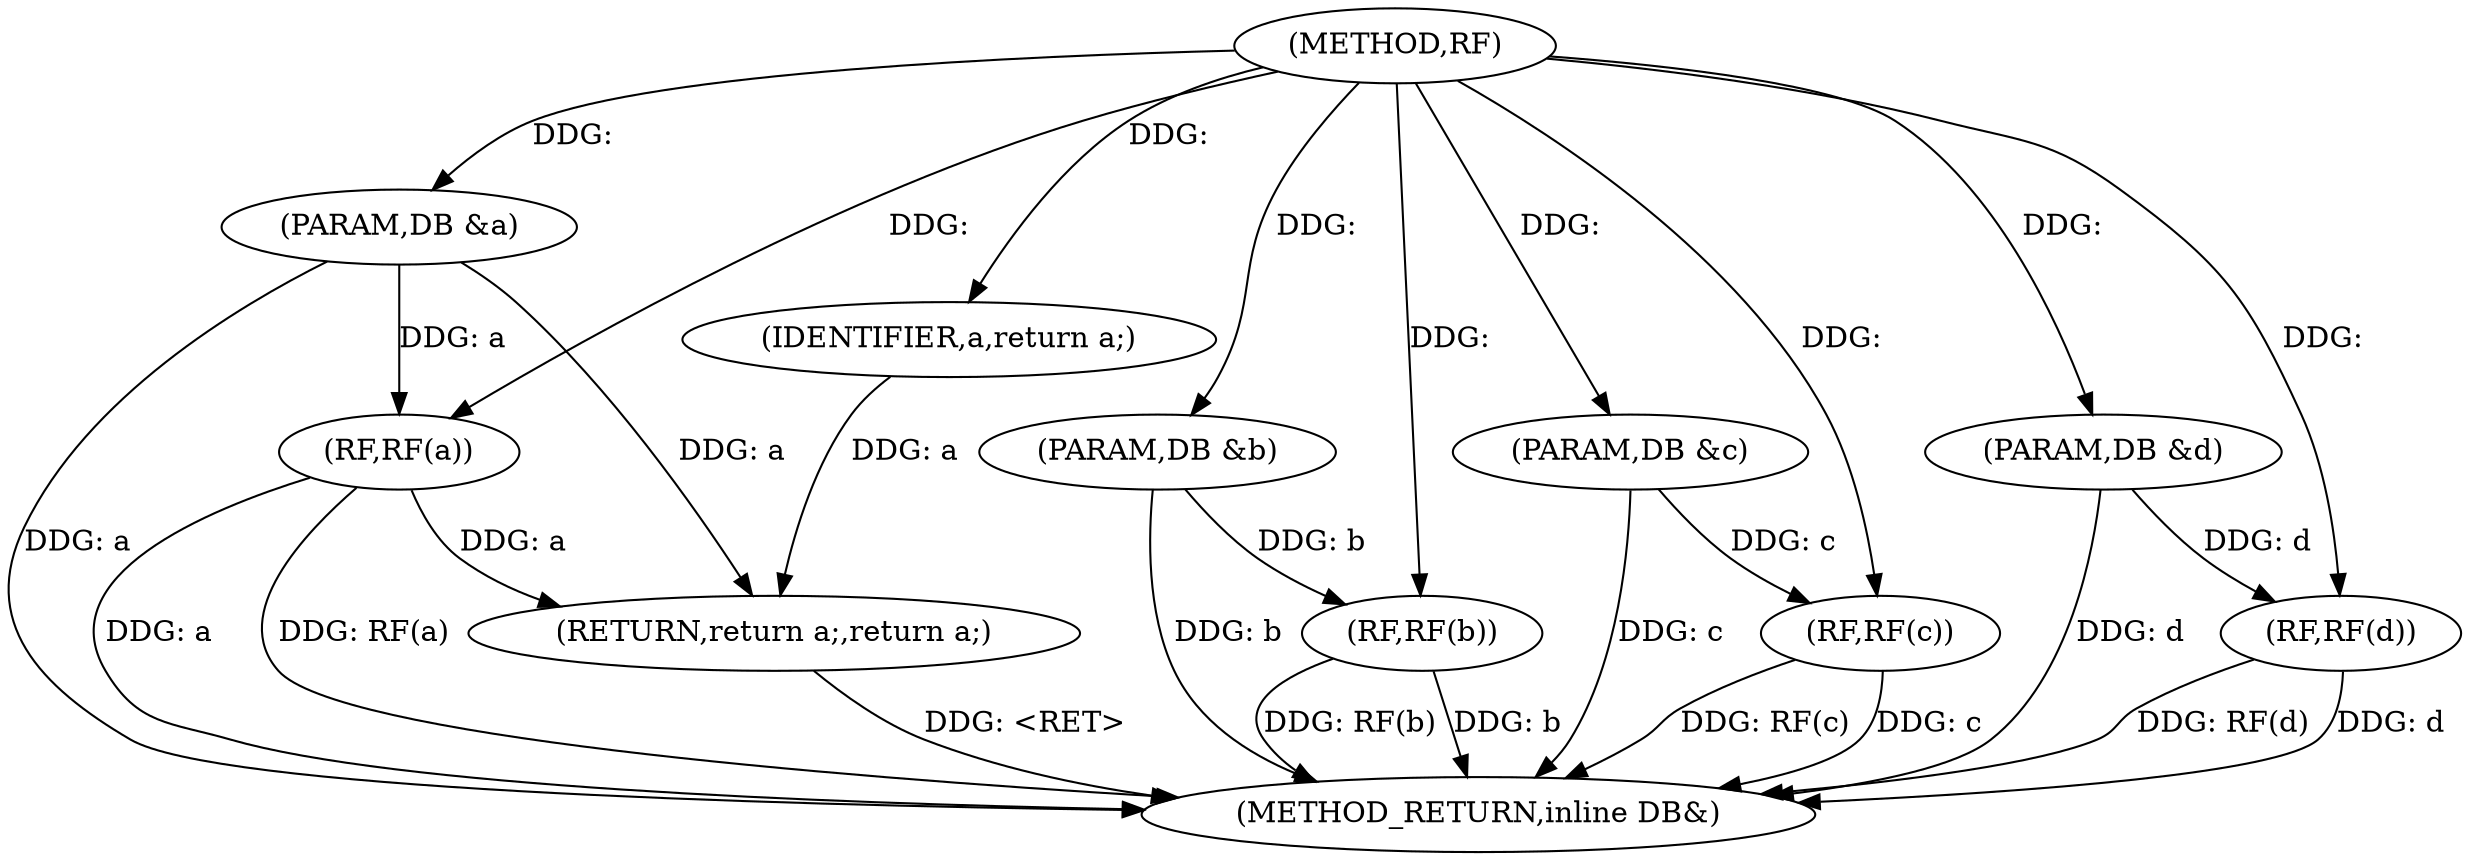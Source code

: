 digraph "RF" {  
"1000683" [label = "(METHOD,RF)" ]
"1000702" [label = "(METHOD_RETURN,inline DB&)" ]
"1000684" [label = "(PARAM,DB &a)" ]
"1000685" [label = "(PARAM,DB &b)" ]
"1000686" [label = "(PARAM,DB &c)" ]
"1000687" [label = "(PARAM,DB &d)" ]
"1000700" [label = "(RETURN,return a;,return a;)" ]
"1000690" [label = "(RF,RF(a))" ]
"1000701" [label = "(IDENTIFIER,a,return a;)" ]
"1000693" [label = "(RF,RF(b))" ]
"1000696" [label = "(RF,RF(c))" ]
"1000698" [label = "(RF,RF(d))" ]
  "1000684" -> "1000702"  [ label = "DDG: a"] 
  "1000685" -> "1000702"  [ label = "DDG: b"] 
  "1000686" -> "1000702"  [ label = "DDG: c"] 
  "1000687" -> "1000702"  [ label = "DDG: d"] 
  "1000690" -> "1000702"  [ label = "DDG: a"] 
  "1000690" -> "1000702"  [ label = "DDG: RF(a)"] 
  "1000693" -> "1000702"  [ label = "DDG: b"] 
  "1000693" -> "1000702"  [ label = "DDG: RF(b)"] 
  "1000696" -> "1000702"  [ label = "DDG: c"] 
  "1000696" -> "1000702"  [ label = "DDG: RF(c)"] 
  "1000698" -> "1000702"  [ label = "DDG: d"] 
  "1000698" -> "1000702"  [ label = "DDG: RF(d)"] 
  "1000700" -> "1000702"  [ label = "DDG: <RET>"] 
  "1000683" -> "1000684"  [ label = "DDG: "] 
  "1000683" -> "1000685"  [ label = "DDG: "] 
  "1000683" -> "1000686"  [ label = "DDG: "] 
  "1000683" -> "1000687"  [ label = "DDG: "] 
  "1000701" -> "1000700"  [ label = "DDG: a"] 
  "1000690" -> "1000700"  [ label = "DDG: a"] 
  "1000684" -> "1000700"  [ label = "DDG: a"] 
  "1000683" -> "1000701"  [ label = "DDG: "] 
  "1000684" -> "1000690"  [ label = "DDG: a"] 
  "1000683" -> "1000690"  [ label = "DDG: "] 
  "1000685" -> "1000693"  [ label = "DDG: b"] 
  "1000683" -> "1000693"  [ label = "DDG: "] 
  "1000686" -> "1000696"  [ label = "DDG: c"] 
  "1000683" -> "1000696"  [ label = "DDG: "] 
  "1000687" -> "1000698"  [ label = "DDG: d"] 
  "1000683" -> "1000698"  [ label = "DDG: "] 
}
